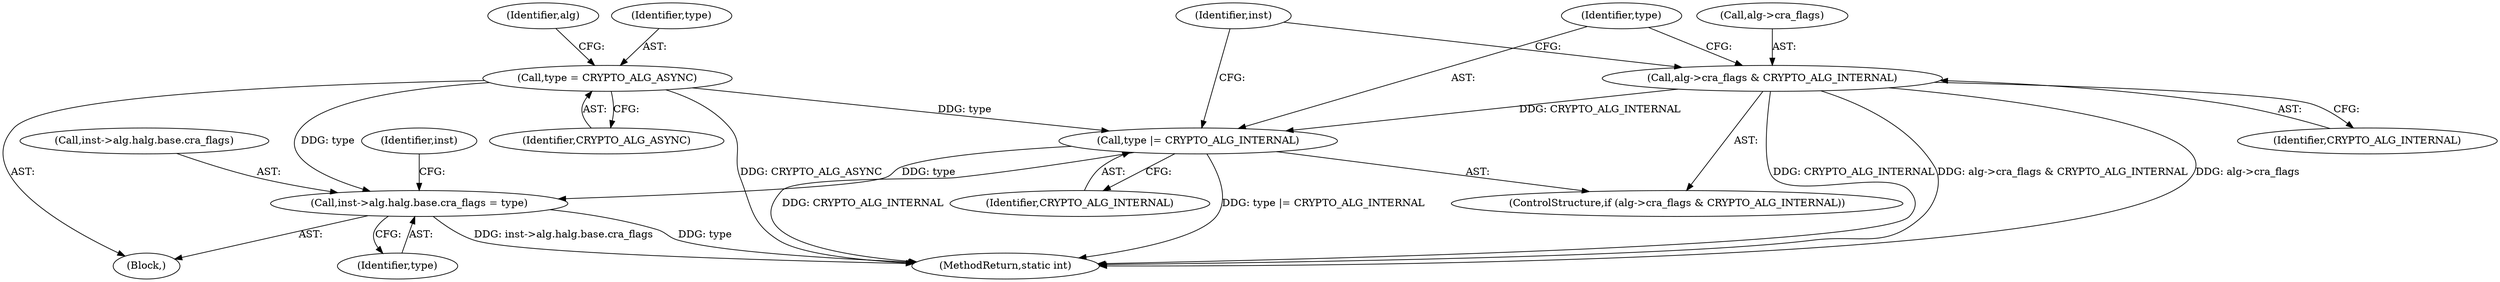 digraph "0_linux_48a992727d82cb7db076fa15d372178743b1f4cd_0@pointer" {
"1000199" [label="(Call,inst->alg.halg.base.cra_flags = type)"];
"1000187" [label="(Call,type = CRYPTO_ALG_ASYNC)"];
"1000196" [label="(Call,type |= CRYPTO_ALG_INTERNAL)"];
"1000191" [label="(Call,alg->cra_flags & CRYPTO_ALG_INTERNAL)"];
"1000198" [label="(Identifier,CRYPTO_ALG_INTERNAL)"];
"1000188" [label="(Identifier,type)"];
"1000343" [label="(MethodReturn,static int)"];
"1000189" [label="(Identifier,CRYPTO_ALG_ASYNC)"];
"1000197" [label="(Identifier,type)"];
"1000195" [label="(Identifier,CRYPTO_ALG_INTERNAL)"];
"1000104" [label="(Block,)"];
"1000190" [label="(ControlStructure,if (alg->cra_flags & CRYPTO_ALG_INTERNAL))"];
"1000199" [label="(Call,inst->alg.halg.base.cra_flags = type)"];
"1000204" [label="(Identifier,inst)"];
"1000191" [label="(Call,alg->cra_flags & CRYPTO_ALG_INTERNAL)"];
"1000196" [label="(Call,type |= CRYPTO_ALG_INTERNAL)"];
"1000193" [label="(Identifier,alg)"];
"1000214" [label="(Identifier,inst)"];
"1000192" [label="(Call,alg->cra_flags)"];
"1000209" [label="(Identifier,type)"];
"1000187" [label="(Call,type = CRYPTO_ALG_ASYNC)"];
"1000200" [label="(Call,inst->alg.halg.base.cra_flags)"];
"1000199" -> "1000104"  [label="AST: "];
"1000199" -> "1000209"  [label="CFG: "];
"1000200" -> "1000199"  [label="AST: "];
"1000209" -> "1000199"  [label="AST: "];
"1000214" -> "1000199"  [label="CFG: "];
"1000199" -> "1000343"  [label="DDG: type"];
"1000199" -> "1000343"  [label="DDG: inst->alg.halg.base.cra_flags"];
"1000187" -> "1000199"  [label="DDG: type"];
"1000196" -> "1000199"  [label="DDG: type"];
"1000187" -> "1000104"  [label="AST: "];
"1000187" -> "1000189"  [label="CFG: "];
"1000188" -> "1000187"  [label="AST: "];
"1000189" -> "1000187"  [label="AST: "];
"1000193" -> "1000187"  [label="CFG: "];
"1000187" -> "1000343"  [label="DDG: CRYPTO_ALG_ASYNC"];
"1000187" -> "1000196"  [label="DDG: type"];
"1000196" -> "1000190"  [label="AST: "];
"1000196" -> "1000198"  [label="CFG: "];
"1000197" -> "1000196"  [label="AST: "];
"1000198" -> "1000196"  [label="AST: "];
"1000204" -> "1000196"  [label="CFG: "];
"1000196" -> "1000343"  [label="DDG: type |= CRYPTO_ALG_INTERNAL"];
"1000196" -> "1000343"  [label="DDG: CRYPTO_ALG_INTERNAL"];
"1000191" -> "1000196"  [label="DDG: CRYPTO_ALG_INTERNAL"];
"1000191" -> "1000190"  [label="AST: "];
"1000191" -> "1000195"  [label="CFG: "];
"1000192" -> "1000191"  [label="AST: "];
"1000195" -> "1000191"  [label="AST: "];
"1000197" -> "1000191"  [label="CFG: "];
"1000204" -> "1000191"  [label="CFG: "];
"1000191" -> "1000343"  [label="DDG: CRYPTO_ALG_INTERNAL"];
"1000191" -> "1000343"  [label="DDG: alg->cra_flags & CRYPTO_ALG_INTERNAL"];
"1000191" -> "1000343"  [label="DDG: alg->cra_flags"];
}
